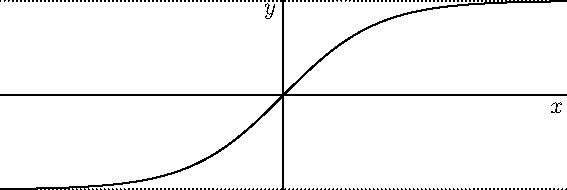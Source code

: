 size(10cm);
import graph;
xaxis("$x$");
yaxis("$y$");
real f(real x) {return (sinh(x))/(cosh(x));}
draw(graph(f,-3,3));
draw((-3,-1)--(3,-1),dotted);
draw((-3,1)--(3,1),dotted);
